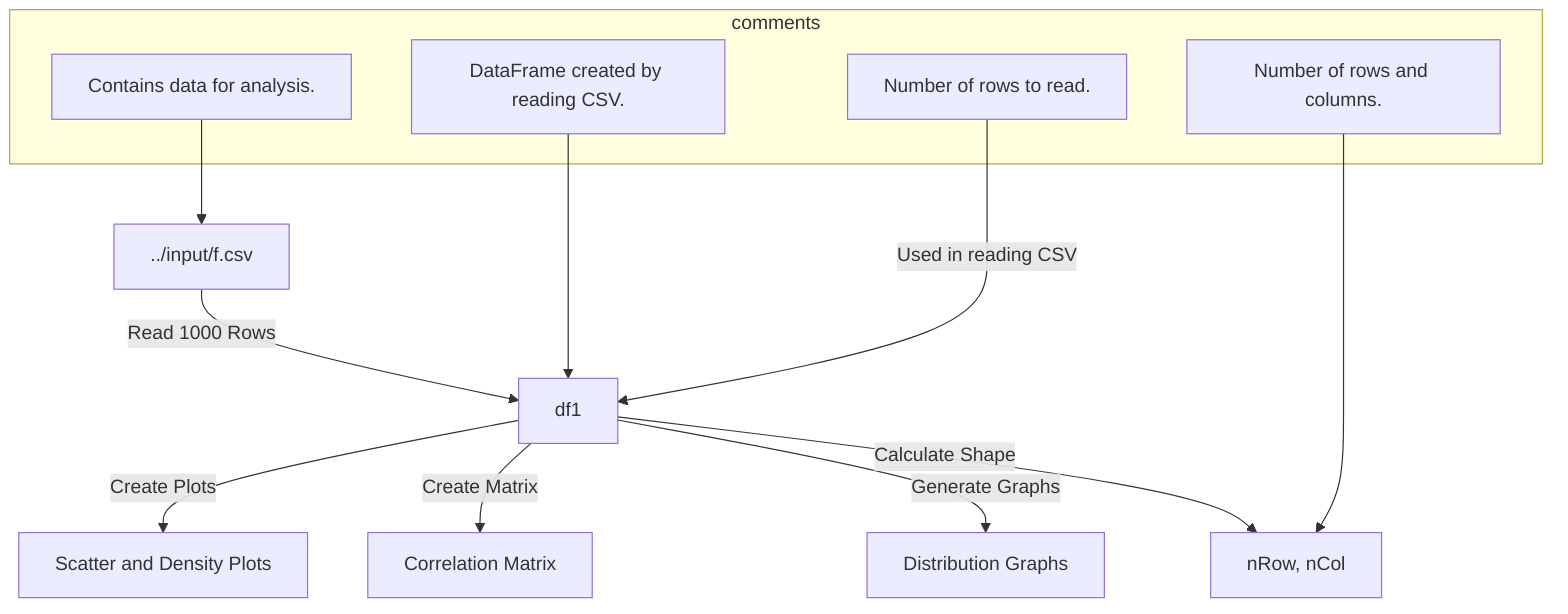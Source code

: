 flowchart TD
    %% Data source node
    A["../input/f.csv"] --> |"Read 1000 Rows"| B["df1"]
    
    %% Data reading nodes
    B --> |"Calculate Shape"| C["nRow, nCol"]
    B --> |"Generate Graphs"| D["Distribution Graphs"]
    B --> |"Create Matrix"| E["Correlation Matrix"]
    B --> |"Create Plots"| F["Scatter and Density Plots"]
    
    %% Comments for nodes
    subgraph comments
    A_comment["Contains data for analysis."]
    B_comment["DataFrame created by reading CSV."]
    nRowsRead_comment["Number of rows to read."]
    C_comment["Number of rows and columns."]
    
    end
    
    %% Linking comments to nodes
    A_comment --> A
    B_comment --> B
    nRowsRead_comment --> |"Used in reading CSV"| B
    C_comment --> C